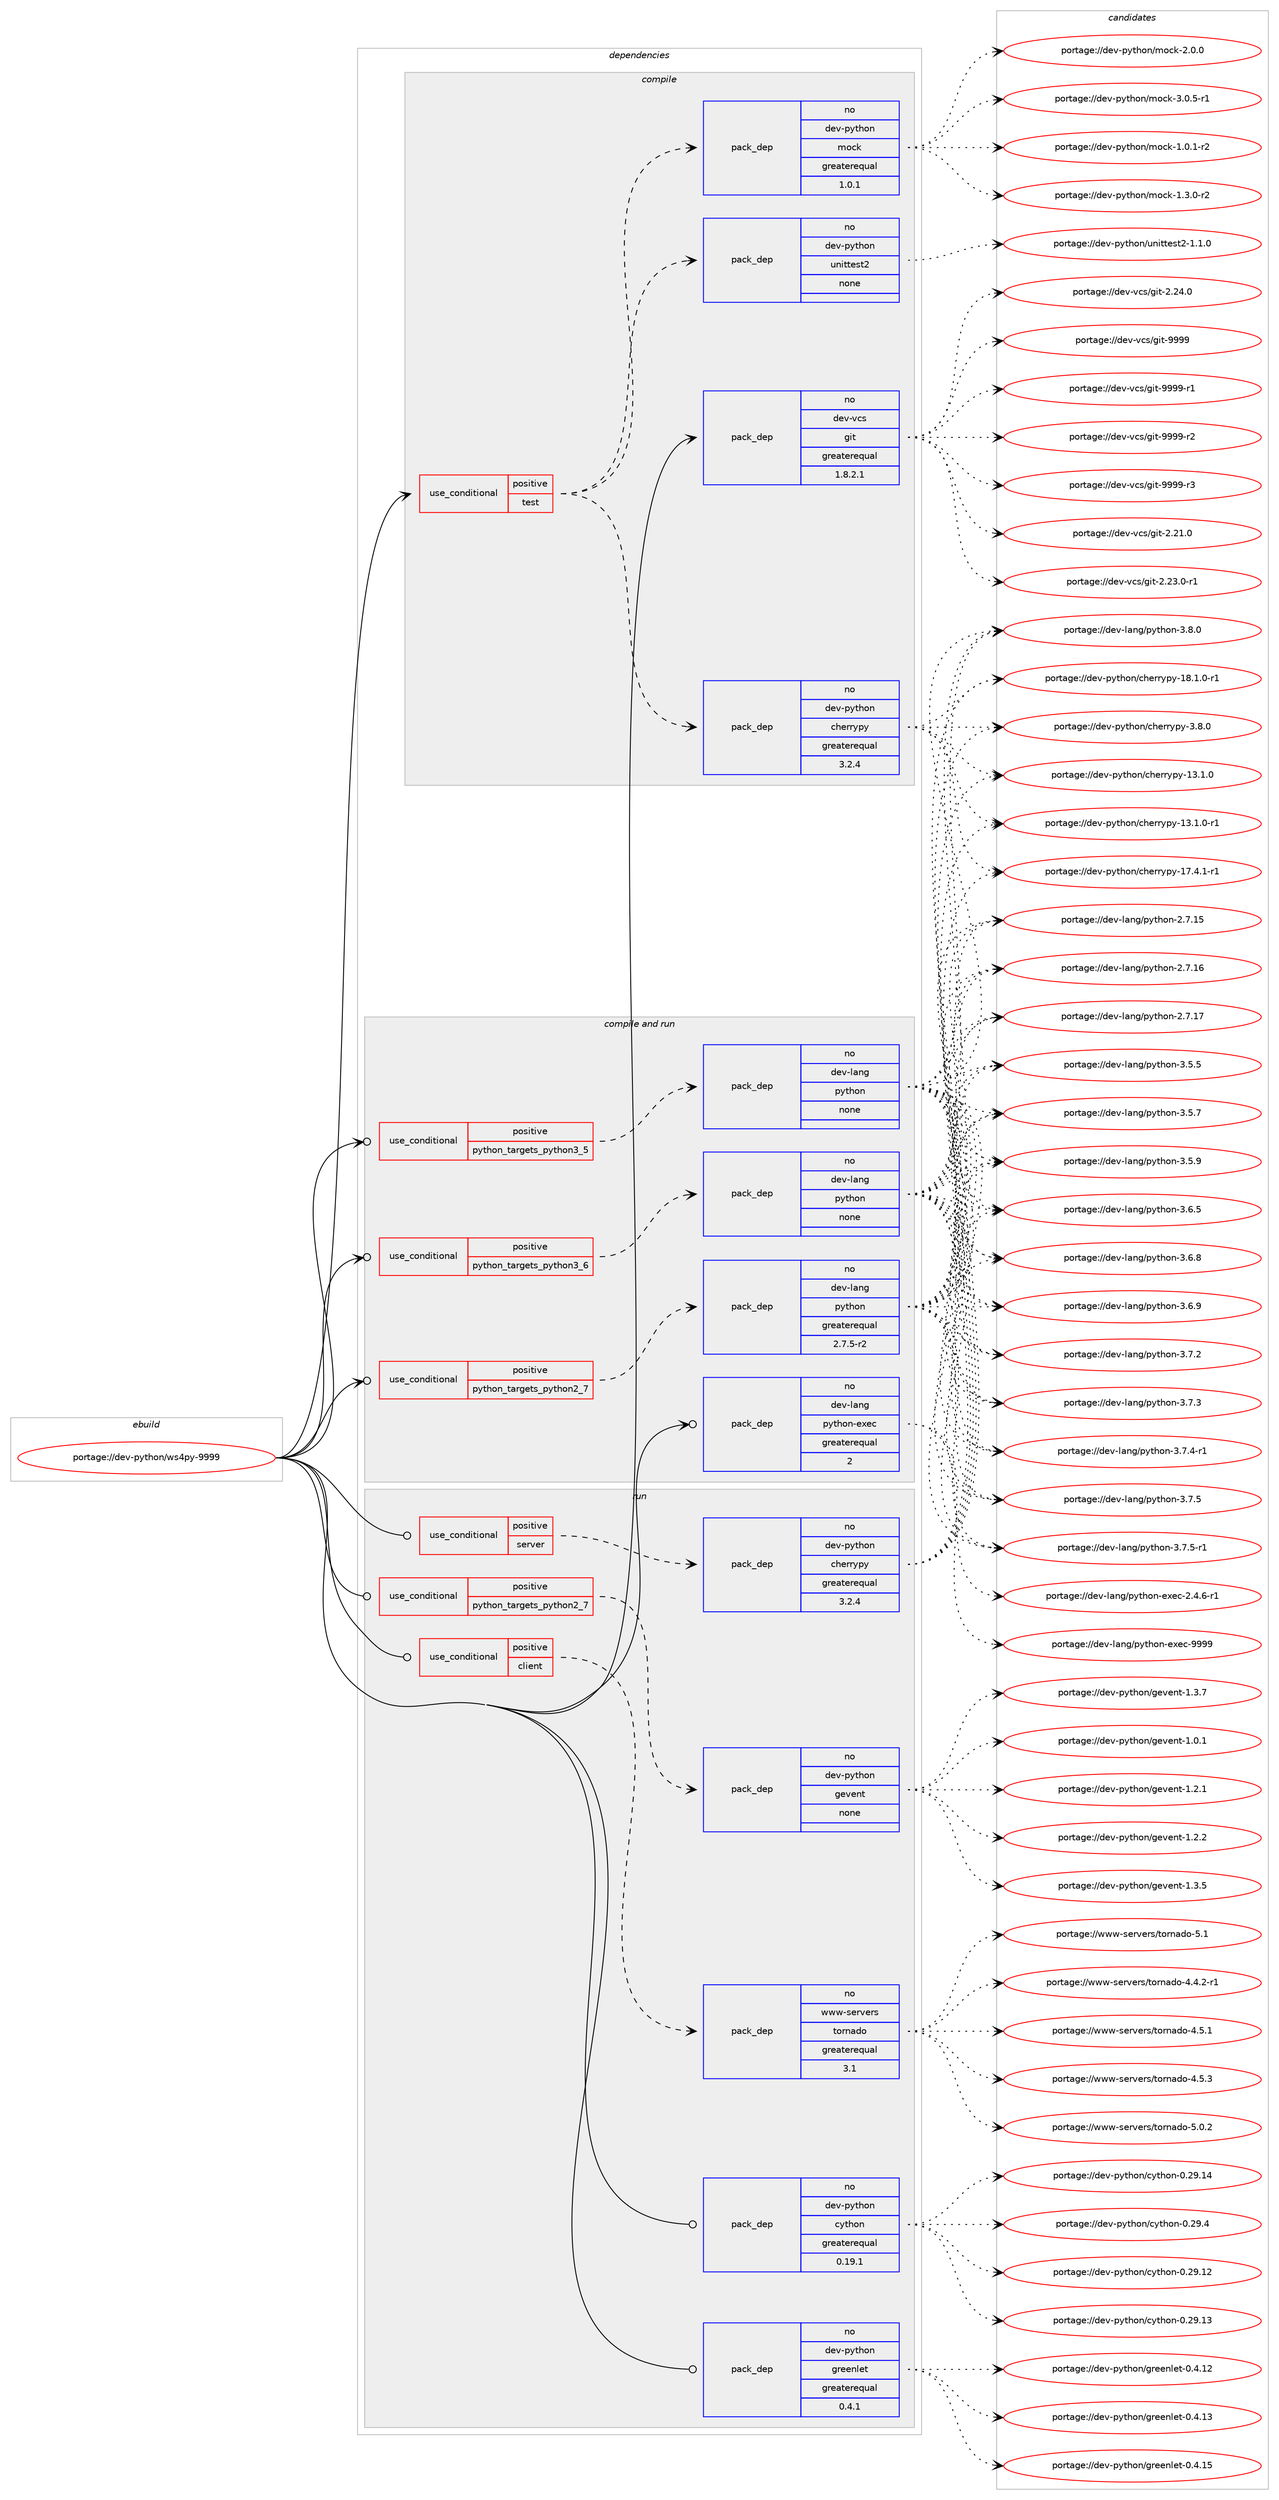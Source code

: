digraph prolog {

# *************
# Graph options
# *************

newrank=true;
concentrate=true;
compound=true;
graph [rankdir=LR,fontname=Helvetica,fontsize=10,ranksep=1.5];#, ranksep=2.5, nodesep=0.2];
edge  [arrowhead=vee];
node  [fontname=Helvetica,fontsize=10];

# **********
# The ebuild
# **********

subgraph cluster_leftcol {
color=gray;
rank=same;
label=<<i>ebuild</i>>;
id [label="portage://dev-python/ws4py-9999", color=red, width=4, href="../dev-python/ws4py-9999.svg"];
}

# ****************
# The dependencies
# ****************

subgraph cluster_midcol {
color=gray;
label=<<i>dependencies</i>>;
subgraph cluster_compile {
fillcolor="#eeeeee";
style=filled;
label=<<i>compile</i>>;
subgraph cond40966 {
dependency179530 [label=<<TABLE BORDER="0" CELLBORDER="1" CELLSPACING="0" CELLPADDING="4"><TR><TD ROWSPAN="3" CELLPADDING="10">use_conditional</TD></TR><TR><TD>positive</TD></TR><TR><TD>test</TD></TR></TABLE>>, shape=none, color=red];
subgraph pack135143 {
dependency179531 [label=<<TABLE BORDER="0" CELLBORDER="1" CELLSPACING="0" CELLPADDING="4" WIDTH="220"><TR><TD ROWSPAN="6" CELLPADDING="30">pack_dep</TD></TR><TR><TD WIDTH="110">no</TD></TR><TR><TD>dev-python</TD></TR><TR><TD>cherrypy</TD></TR><TR><TD>greaterequal</TD></TR><TR><TD>3.2.4</TD></TR></TABLE>>, shape=none, color=blue];
}
dependency179530:e -> dependency179531:w [weight=20,style="dashed",arrowhead="vee"];
subgraph pack135144 {
dependency179532 [label=<<TABLE BORDER="0" CELLBORDER="1" CELLSPACING="0" CELLPADDING="4" WIDTH="220"><TR><TD ROWSPAN="6" CELLPADDING="30">pack_dep</TD></TR><TR><TD WIDTH="110">no</TD></TR><TR><TD>dev-python</TD></TR><TR><TD>unittest2</TD></TR><TR><TD>none</TD></TR><TR><TD></TD></TR></TABLE>>, shape=none, color=blue];
}
dependency179530:e -> dependency179532:w [weight=20,style="dashed",arrowhead="vee"];
subgraph pack135145 {
dependency179533 [label=<<TABLE BORDER="0" CELLBORDER="1" CELLSPACING="0" CELLPADDING="4" WIDTH="220"><TR><TD ROWSPAN="6" CELLPADDING="30">pack_dep</TD></TR><TR><TD WIDTH="110">no</TD></TR><TR><TD>dev-python</TD></TR><TR><TD>mock</TD></TR><TR><TD>greaterequal</TD></TR><TR><TD>1.0.1</TD></TR></TABLE>>, shape=none, color=blue];
}
dependency179530:e -> dependency179533:w [weight=20,style="dashed",arrowhead="vee"];
}
id:e -> dependency179530:w [weight=20,style="solid",arrowhead="vee"];
subgraph pack135146 {
dependency179534 [label=<<TABLE BORDER="0" CELLBORDER="1" CELLSPACING="0" CELLPADDING="4" WIDTH="220"><TR><TD ROWSPAN="6" CELLPADDING="30">pack_dep</TD></TR><TR><TD WIDTH="110">no</TD></TR><TR><TD>dev-vcs</TD></TR><TR><TD>git</TD></TR><TR><TD>greaterequal</TD></TR><TR><TD>1.8.2.1</TD></TR></TABLE>>, shape=none, color=blue];
}
id:e -> dependency179534:w [weight=20,style="solid",arrowhead="vee"];
}
subgraph cluster_compileandrun {
fillcolor="#eeeeee";
style=filled;
label=<<i>compile and run</i>>;
subgraph cond40967 {
dependency179535 [label=<<TABLE BORDER="0" CELLBORDER="1" CELLSPACING="0" CELLPADDING="4"><TR><TD ROWSPAN="3" CELLPADDING="10">use_conditional</TD></TR><TR><TD>positive</TD></TR><TR><TD>python_targets_python2_7</TD></TR></TABLE>>, shape=none, color=red];
subgraph pack135147 {
dependency179536 [label=<<TABLE BORDER="0" CELLBORDER="1" CELLSPACING="0" CELLPADDING="4" WIDTH="220"><TR><TD ROWSPAN="6" CELLPADDING="30">pack_dep</TD></TR><TR><TD WIDTH="110">no</TD></TR><TR><TD>dev-lang</TD></TR><TR><TD>python</TD></TR><TR><TD>greaterequal</TD></TR><TR><TD>2.7.5-r2</TD></TR></TABLE>>, shape=none, color=blue];
}
dependency179535:e -> dependency179536:w [weight=20,style="dashed",arrowhead="vee"];
}
id:e -> dependency179535:w [weight=20,style="solid",arrowhead="odotvee"];
subgraph cond40968 {
dependency179537 [label=<<TABLE BORDER="0" CELLBORDER="1" CELLSPACING="0" CELLPADDING="4"><TR><TD ROWSPAN="3" CELLPADDING="10">use_conditional</TD></TR><TR><TD>positive</TD></TR><TR><TD>python_targets_python3_5</TD></TR></TABLE>>, shape=none, color=red];
subgraph pack135148 {
dependency179538 [label=<<TABLE BORDER="0" CELLBORDER="1" CELLSPACING="0" CELLPADDING="4" WIDTH="220"><TR><TD ROWSPAN="6" CELLPADDING="30">pack_dep</TD></TR><TR><TD WIDTH="110">no</TD></TR><TR><TD>dev-lang</TD></TR><TR><TD>python</TD></TR><TR><TD>none</TD></TR><TR><TD></TD></TR></TABLE>>, shape=none, color=blue];
}
dependency179537:e -> dependency179538:w [weight=20,style="dashed",arrowhead="vee"];
}
id:e -> dependency179537:w [weight=20,style="solid",arrowhead="odotvee"];
subgraph cond40969 {
dependency179539 [label=<<TABLE BORDER="0" CELLBORDER="1" CELLSPACING="0" CELLPADDING="4"><TR><TD ROWSPAN="3" CELLPADDING="10">use_conditional</TD></TR><TR><TD>positive</TD></TR><TR><TD>python_targets_python3_6</TD></TR></TABLE>>, shape=none, color=red];
subgraph pack135149 {
dependency179540 [label=<<TABLE BORDER="0" CELLBORDER="1" CELLSPACING="0" CELLPADDING="4" WIDTH="220"><TR><TD ROWSPAN="6" CELLPADDING="30">pack_dep</TD></TR><TR><TD WIDTH="110">no</TD></TR><TR><TD>dev-lang</TD></TR><TR><TD>python</TD></TR><TR><TD>none</TD></TR><TR><TD></TD></TR></TABLE>>, shape=none, color=blue];
}
dependency179539:e -> dependency179540:w [weight=20,style="dashed",arrowhead="vee"];
}
id:e -> dependency179539:w [weight=20,style="solid",arrowhead="odotvee"];
subgraph pack135150 {
dependency179541 [label=<<TABLE BORDER="0" CELLBORDER="1" CELLSPACING="0" CELLPADDING="4" WIDTH="220"><TR><TD ROWSPAN="6" CELLPADDING="30">pack_dep</TD></TR><TR><TD WIDTH="110">no</TD></TR><TR><TD>dev-lang</TD></TR><TR><TD>python-exec</TD></TR><TR><TD>greaterequal</TD></TR><TR><TD>2</TD></TR></TABLE>>, shape=none, color=blue];
}
id:e -> dependency179541:w [weight=20,style="solid",arrowhead="odotvee"];
}
subgraph cluster_run {
fillcolor="#eeeeee";
style=filled;
label=<<i>run</i>>;
subgraph cond40970 {
dependency179542 [label=<<TABLE BORDER="0" CELLBORDER="1" CELLSPACING="0" CELLPADDING="4"><TR><TD ROWSPAN="3" CELLPADDING="10">use_conditional</TD></TR><TR><TD>positive</TD></TR><TR><TD>client</TD></TR></TABLE>>, shape=none, color=red];
subgraph pack135151 {
dependency179543 [label=<<TABLE BORDER="0" CELLBORDER="1" CELLSPACING="0" CELLPADDING="4" WIDTH="220"><TR><TD ROWSPAN="6" CELLPADDING="30">pack_dep</TD></TR><TR><TD WIDTH="110">no</TD></TR><TR><TD>www-servers</TD></TR><TR><TD>tornado</TD></TR><TR><TD>greaterequal</TD></TR><TR><TD>3.1</TD></TR></TABLE>>, shape=none, color=blue];
}
dependency179542:e -> dependency179543:w [weight=20,style="dashed",arrowhead="vee"];
}
id:e -> dependency179542:w [weight=20,style="solid",arrowhead="odot"];
subgraph cond40971 {
dependency179544 [label=<<TABLE BORDER="0" CELLBORDER="1" CELLSPACING="0" CELLPADDING="4"><TR><TD ROWSPAN="3" CELLPADDING="10">use_conditional</TD></TR><TR><TD>positive</TD></TR><TR><TD>python_targets_python2_7</TD></TR></TABLE>>, shape=none, color=red];
subgraph pack135152 {
dependency179545 [label=<<TABLE BORDER="0" CELLBORDER="1" CELLSPACING="0" CELLPADDING="4" WIDTH="220"><TR><TD ROWSPAN="6" CELLPADDING="30">pack_dep</TD></TR><TR><TD WIDTH="110">no</TD></TR><TR><TD>dev-python</TD></TR><TR><TD>gevent</TD></TR><TR><TD>none</TD></TR><TR><TD></TD></TR></TABLE>>, shape=none, color=blue];
}
dependency179544:e -> dependency179545:w [weight=20,style="dashed",arrowhead="vee"];
}
id:e -> dependency179544:w [weight=20,style="solid",arrowhead="odot"];
subgraph cond40972 {
dependency179546 [label=<<TABLE BORDER="0" CELLBORDER="1" CELLSPACING="0" CELLPADDING="4"><TR><TD ROWSPAN="3" CELLPADDING="10">use_conditional</TD></TR><TR><TD>positive</TD></TR><TR><TD>server</TD></TR></TABLE>>, shape=none, color=red];
subgraph pack135153 {
dependency179547 [label=<<TABLE BORDER="0" CELLBORDER="1" CELLSPACING="0" CELLPADDING="4" WIDTH="220"><TR><TD ROWSPAN="6" CELLPADDING="30">pack_dep</TD></TR><TR><TD WIDTH="110">no</TD></TR><TR><TD>dev-python</TD></TR><TR><TD>cherrypy</TD></TR><TR><TD>greaterequal</TD></TR><TR><TD>3.2.4</TD></TR></TABLE>>, shape=none, color=blue];
}
dependency179546:e -> dependency179547:w [weight=20,style="dashed",arrowhead="vee"];
}
id:e -> dependency179546:w [weight=20,style="solid",arrowhead="odot"];
subgraph pack135154 {
dependency179548 [label=<<TABLE BORDER="0" CELLBORDER="1" CELLSPACING="0" CELLPADDING="4" WIDTH="220"><TR><TD ROWSPAN="6" CELLPADDING="30">pack_dep</TD></TR><TR><TD WIDTH="110">no</TD></TR><TR><TD>dev-python</TD></TR><TR><TD>cython</TD></TR><TR><TD>greaterequal</TD></TR><TR><TD>0.19.1</TD></TR></TABLE>>, shape=none, color=blue];
}
id:e -> dependency179548:w [weight=20,style="solid",arrowhead="odot"];
subgraph pack135155 {
dependency179549 [label=<<TABLE BORDER="0" CELLBORDER="1" CELLSPACING="0" CELLPADDING="4" WIDTH="220"><TR><TD ROWSPAN="6" CELLPADDING="30">pack_dep</TD></TR><TR><TD WIDTH="110">no</TD></TR><TR><TD>dev-python</TD></TR><TR><TD>greenlet</TD></TR><TR><TD>greaterequal</TD></TR><TR><TD>0.4.1</TD></TR></TABLE>>, shape=none, color=blue];
}
id:e -> dependency179549:w [weight=20,style="solid",arrowhead="odot"];
}
}

# **************
# The candidates
# **************

subgraph cluster_choices {
rank=same;
color=gray;
label=<<i>candidates</i>>;

subgraph choice135143 {
color=black;
nodesep=1;
choiceportage10010111845112121116104111110479910410111411412111212145495146494648 [label="portage://dev-python/cherrypy-13.1.0", color=red, width=4,href="../dev-python/cherrypy-13.1.0.svg"];
choiceportage100101118451121211161041111104799104101114114121112121454951464946484511449 [label="portage://dev-python/cherrypy-13.1.0-r1", color=red, width=4,href="../dev-python/cherrypy-13.1.0-r1.svg"];
choiceportage100101118451121211161041111104799104101114114121112121454955465246494511449 [label="portage://dev-python/cherrypy-17.4.1-r1", color=red, width=4,href="../dev-python/cherrypy-17.4.1-r1.svg"];
choiceportage100101118451121211161041111104799104101114114121112121454956464946484511449 [label="portage://dev-python/cherrypy-18.1.0-r1", color=red, width=4,href="../dev-python/cherrypy-18.1.0-r1.svg"];
choiceportage100101118451121211161041111104799104101114114121112121455146564648 [label="portage://dev-python/cherrypy-3.8.0", color=red, width=4,href="../dev-python/cherrypy-3.8.0.svg"];
dependency179531:e -> choiceportage10010111845112121116104111110479910410111411412111212145495146494648:w [style=dotted,weight="100"];
dependency179531:e -> choiceportage100101118451121211161041111104799104101114114121112121454951464946484511449:w [style=dotted,weight="100"];
dependency179531:e -> choiceportage100101118451121211161041111104799104101114114121112121454955465246494511449:w [style=dotted,weight="100"];
dependency179531:e -> choiceportage100101118451121211161041111104799104101114114121112121454956464946484511449:w [style=dotted,weight="100"];
dependency179531:e -> choiceportage100101118451121211161041111104799104101114114121112121455146564648:w [style=dotted,weight="100"];
}
subgraph choice135144 {
color=black;
nodesep=1;
choiceportage100101118451121211161041111104711711010511611610111511650454946494648 [label="portage://dev-python/unittest2-1.1.0", color=red, width=4,href="../dev-python/unittest2-1.1.0.svg"];
dependency179532:e -> choiceportage100101118451121211161041111104711711010511611610111511650454946494648:w [style=dotted,weight="100"];
}
subgraph choice135145 {
color=black;
nodesep=1;
choiceportage1001011184511212111610411111047109111991074549464846494511450 [label="portage://dev-python/mock-1.0.1-r2", color=red, width=4,href="../dev-python/mock-1.0.1-r2.svg"];
choiceportage1001011184511212111610411111047109111991074549465146484511450 [label="portage://dev-python/mock-1.3.0-r2", color=red, width=4,href="../dev-python/mock-1.3.0-r2.svg"];
choiceportage100101118451121211161041111104710911199107455046484648 [label="portage://dev-python/mock-2.0.0", color=red, width=4,href="../dev-python/mock-2.0.0.svg"];
choiceportage1001011184511212111610411111047109111991074551464846534511449 [label="portage://dev-python/mock-3.0.5-r1", color=red, width=4,href="../dev-python/mock-3.0.5-r1.svg"];
dependency179533:e -> choiceportage1001011184511212111610411111047109111991074549464846494511450:w [style=dotted,weight="100"];
dependency179533:e -> choiceportage1001011184511212111610411111047109111991074549465146484511450:w [style=dotted,weight="100"];
dependency179533:e -> choiceportage100101118451121211161041111104710911199107455046484648:w [style=dotted,weight="100"];
dependency179533:e -> choiceportage1001011184511212111610411111047109111991074551464846534511449:w [style=dotted,weight="100"];
}
subgraph choice135146 {
color=black;
nodesep=1;
choiceportage10010111845118991154710310511645504650494648 [label="portage://dev-vcs/git-2.21.0", color=red, width=4,href="../dev-vcs/git-2.21.0.svg"];
choiceportage100101118451189911547103105116455046505146484511449 [label="portage://dev-vcs/git-2.23.0-r1", color=red, width=4,href="../dev-vcs/git-2.23.0-r1.svg"];
choiceportage10010111845118991154710310511645504650524648 [label="portage://dev-vcs/git-2.24.0", color=red, width=4,href="../dev-vcs/git-2.24.0.svg"];
choiceportage1001011184511899115471031051164557575757 [label="portage://dev-vcs/git-9999", color=red, width=4,href="../dev-vcs/git-9999.svg"];
choiceportage10010111845118991154710310511645575757574511449 [label="portage://dev-vcs/git-9999-r1", color=red, width=4,href="../dev-vcs/git-9999-r1.svg"];
choiceportage10010111845118991154710310511645575757574511450 [label="portage://dev-vcs/git-9999-r2", color=red, width=4,href="../dev-vcs/git-9999-r2.svg"];
choiceportage10010111845118991154710310511645575757574511451 [label="portage://dev-vcs/git-9999-r3", color=red, width=4,href="../dev-vcs/git-9999-r3.svg"];
dependency179534:e -> choiceportage10010111845118991154710310511645504650494648:w [style=dotted,weight="100"];
dependency179534:e -> choiceportage100101118451189911547103105116455046505146484511449:w [style=dotted,weight="100"];
dependency179534:e -> choiceportage10010111845118991154710310511645504650524648:w [style=dotted,weight="100"];
dependency179534:e -> choiceportage1001011184511899115471031051164557575757:w [style=dotted,weight="100"];
dependency179534:e -> choiceportage10010111845118991154710310511645575757574511449:w [style=dotted,weight="100"];
dependency179534:e -> choiceportage10010111845118991154710310511645575757574511450:w [style=dotted,weight="100"];
dependency179534:e -> choiceportage10010111845118991154710310511645575757574511451:w [style=dotted,weight="100"];
}
subgraph choice135147 {
color=black;
nodesep=1;
choiceportage10010111845108971101034711212111610411111045504655464953 [label="portage://dev-lang/python-2.7.15", color=red, width=4,href="../dev-lang/python-2.7.15.svg"];
choiceportage10010111845108971101034711212111610411111045504655464954 [label="portage://dev-lang/python-2.7.16", color=red, width=4,href="../dev-lang/python-2.7.16.svg"];
choiceportage10010111845108971101034711212111610411111045504655464955 [label="portage://dev-lang/python-2.7.17", color=red, width=4,href="../dev-lang/python-2.7.17.svg"];
choiceportage100101118451089711010347112121116104111110455146534653 [label="portage://dev-lang/python-3.5.5", color=red, width=4,href="../dev-lang/python-3.5.5.svg"];
choiceportage100101118451089711010347112121116104111110455146534655 [label="portage://dev-lang/python-3.5.7", color=red, width=4,href="../dev-lang/python-3.5.7.svg"];
choiceportage100101118451089711010347112121116104111110455146534657 [label="portage://dev-lang/python-3.5.9", color=red, width=4,href="../dev-lang/python-3.5.9.svg"];
choiceportage100101118451089711010347112121116104111110455146544653 [label="portage://dev-lang/python-3.6.5", color=red, width=4,href="../dev-lang/python-3.6.5.svg"];
choiceportage100101118451089711010347112121116104111110455146544656 [label="portage://dev-lang/python-3.6.8", color=red, width=4,href="../dev-lang/python-3.6.8.svg"];
choiceportage100101118451089711010347112121116104111110455146544657 [label="portage://dev-lang/python-3.6.9", color=red, width=4,href="../dev-lang/python-3.6.9.svg"];
choiceportage100101118451089711010347112121116104111110455146554650 [label="portage://dev-lang/python-3.7.2", color=red, width=4,href="../dev-lang/python-3.7.2.svg"];
choiceportage100101118451089711010347112121116104111110455146554651 [label="portage://dev-lang/python-3.7.3", color=red, width=4,href="../dev-lang/python-3.7.3.svg"];
choiceportage1001011184510897110103471121211161041111104551465546524511449 [label="portage://dev-lang/python-3.7.4-r1", color=red, width=4,href="../dev-lang/python-3.7.4-r1.svg"];
choiceportage100101118451089711010347112121116104111110455146554653 [label="portage://dev-lang/python-3.7.5", color=red, width=4,href="../dev-lang/python-3.7.5.svg"];
choiceportage1001011184510897110103471121211161041111104551465546534511449 [label="portage://dev-lang/python-3.7.5-r1", color=red, width=4,href="../dev-lang/python-3.7.5-r1.svg"];
choiceportage100101118451089711010347112121116104111110455146564648 [label="portage://dev-lang/python-3.8.0", color=red, width=4,href="../dev-lang/python-3.8.0.svg"];
dependency179536:e -> choiceportage10010111845108971101034711212111610411111045504655464953:w [style=dotted,weight="100"];
dependency179536:e -> choiceportage10010111845108971101034711212111610411111045504655464954:w [style=dotted,weight="100"];
dependency179536:e -> choiceportage10010111845108971101034711212111610411111045504655464955:w [style=dotted,weight="100"];
dependency179536:e -> choiceportage100101118451089711010347112121116104111110455146534653:w [style=dotted,weight="100"];
dependency179536:e -> choiceportage100101118451089711010347112121116104111110455146534655:w [style=dotted,weight="100"];
dependency179536:e -> choiceportage100101118451089711010347112121116104111110455146534657:w [style=dotted,weight="100"];
dependency179536:e -> choiceportage100101118451089711010347112121116104111110455146544653:w [style=dotted,weight="100"];
dependency179536:e -> choiceportage100101118451089711010347112121116104111110455146544656:w [style=dotted,weight="100"];
dependency179536:e -> choiceportage100101118451089711010347112121116104111110455146544657:w [style=dotted,weight="100"];
dependency179536:e -> choiceportage100101118451089711010347112121116104111110455146554650:w [style=dotted,weight="100"];
dependency179536:e -> choiceportage100101118451089711010347112121116104111110455146554651:w [style=dotted,weight="100"];
dependency179536:e -> choiceportage1001011184510897110103471121211161041111104551465546524511449:w [style=dotted,weight="100"];
dependency179536:e -> choiceportage100101118451089711010347112121116104111110455146554653:w [style=dotted,weight="100"];
dependency179536:e -> choiceportage1001011184510897110103471121211161041111104551465546534511449:w [style=dotted,weight="100"];
dependency179536:e -> choiceportage100101118451089711010347112121116104111110455146564648:w [style=dotted,weight="100"];
}
subgraph choice135148 {
color=black;
nodesep=1;
choiceportage10010111845108971101034711212111610411111045504655464953 [label="portage://dev-lang/python-2.7.15", color=red, width=4,href="../dev-lang/python-2.7.15.svg"];
choiceportage10010111845108971101034711212111610411111045504655464954 [label="portage://dev-lang/python-2.7.16", color=red, width=4,href="../dev-lang/python-2.7.16.svg"];
choiceportage10010111845108971101034711212111610411111045504655464955 [label="portage://dev-lang/python-2.7.17", color=red, width=4,href="../dev-lang/python-2.7.17.svg"];
choiceportage100101118451089711010347112121116104111110455146534653 [label="portage://dev-lang/python-3.5.5", color=red, width=4,href="../dev-lang/python-3.5.5.svg"];
choiceportage100101118451089711010347112121116104111110455146534655 [label="portage://dev-lang/python-3.5.7", color=red, width=4,href="../dev-lang/python-3.5.7.svg"];
choiceportage100101118451089711010347112121116104111110455146534657 [label="portage://dev-lang/python-3.5.9", color=red, width=4,href="../dev-lang/python-3.5.9.svg"];
choiceportage100101118451089711010347112121116104111110455146544653 [label="portage://dev-lang/python-3.6.5", color=red, width=4,href="../dev-lang/python-3.6.5.svg"];
choiceportage100101118451089711010347112121116104111110455146544656 [label="portage://dev-lang/python-3.6.8", color=red, width=4,href="../dev-lang/python-3.6.8.svg"];
choiceportage100101118451089711010347112121116104111110455146544657 [label="portage://dev-lang/python-3.6.9", color=red, width=4,href="../dev-lang/python-3.6.9.svg"];
choiceportage100101118451089711010347112121116104111110455146554650 [label="portage://dev-lang/python-3.7.2", color=red, width=4,href="../dev-lang/python-3.7.2.svg"];
choiceportage100101118451089711010347112121116104111110455146554651 [label="portage://dev-lang/python-3.7.3", color=red, width=4,href="../dev-lang/python-3.7.3.svg"];
choiceportage1001011184510897110103471121211161041111104551465546524511449 [label="portage://dev-lang/python-3.7.4-r1", color=red, width=4,href="../dev-lang/python-3.7.4-r1.svg"];
choiceportage100101118451089711010347112121116104111110455146554653 [label="portage://dev-lang/python-3.7.5", color=red, width=4,href="../dev-lang/python-3.7.5.svg"];
choiceportage1001011184510897110103471121211161041111104551465546534511449 [label="portage://dev-lang/python-3.7.5-r1", color=red, width=4,href="../dev-lang/python-3.7.5-r1.svg"];
choiceportage100101118451089711010347112121116104111110455146564648 [label="portage://dev-lang/python-3.8.0", color=red, width=4,href="../dev-lang/python-3.8.0.svg"];
dependency179538:e -> choiceportage10010111845108971101034711212111610411111045504655464953:w [style=dotted,weight="100"];
dependency179538:e -> choiceportage10010111845108971101034711212111610411111045504655464954:w [style=dotted,weight="100"];
dependency179538:e -> choiceportage10010111845108971101034711212111610411111045504655464955:w [style=dotted,weight="100"];
dependency179538:e -> choiceportage100101118451089711010347112121116104111110455146534653:w [style=dotted,weight="100"];
dependency179538:e -> choiceportage100101118451089711010347112121116104111110455146534655:w [style=dotted,weight="100"];
dependency179538:e -> choiceportage100101118451089711010347112121116104111110455146534657:w [style=dotted,weight="100"];
dependency179538:e -> choiceportage100101118451089711010347112121116104111110455146544653:w [style=dotted,weight="100"];
dependency179538:e -> choiceportage100101118451089711010347112121116104111110455146544656:w [style=dotted,weight="100"];
dependency179538:e -> choiceportage100101118451089711010347112121116104111110455146544657:w [style=dotted,weight="100"];
dependency179538:e -> choiceportage100101118451089711010347112121116104111110455146554650:w [style=dotted,weight="100"];
dependency179538:e -> choiceportage100101118451089711010347112121116104111110455146554651:w [style=dotted,weight="100"];
dependency179538:e -> choiceportage1001011184510897110103471121211161041111104551465546524511449:w [style=dotted,weight="100"];
dependency179538:e -> choiceportage100101118451089711010347112121116104111110455146554653:w [style=dotted,weight="100"];
dependency179538:e -> choiceportage1001011184510897110103471121211161041111104551465546534511449:w [style=dotted,weight="100"];
dependency179538:e -> choiceportage100101118451089711010347112121116104111110455146564648:w [style=dotted,weight="100"];
}
subgraph choice135149 {
color=black;
nodesep=1;
choiceportage10010111845108971101034711212111610411111045504655464953 [label="portage://dev-lang/python-2.7.15", color=red, width=4,href="../dev-lang/python-2.7.15.svg"];
choiceportage10010111845108971101034711212111610411111045504655464954 [label="portage://dev-lang/python-2.7.16", color=red, width=4,href="../dev-lang/python-2.7.16.svg"];
choiceportage10010111845108971101034711212111610411111045504655464955 [label="portage://dev-lang/python-2.7.17", color=red, width=4,href="../dev-lang/python-2.7.17.svg"];
choiceportage100101118451089711010347112121116104111110455146534653 [label="portage://dev-lang/python-3.5.5", color=red, width=4,href="../dev-lang/python-3.5.5.svg"];
choiceportage100101118451089711010347112121116104111110455146534655 [label="portage://dev-lang/python-3.5.7", color=red, width=4,href="../dev-lang/python-3.5.7.svg"];
choiceportage100101118451089711010347112121116104111110455146534657 [label="portage://dev-lang/python-3.5.9", color=red, width=4,href="../dev-lang/python-3.5.9.svg"];
choiceportage100101118451089711010347112121116104111110455146544653 [label="portage://dev-lang/python-3.6.5", color=red, width=4,href="../dev-lang/python-3.6.5.svg"];
choiceportage100101118451089711010347112121116104111110455146544656 [label="portage://dev-lang/python-3.6.8", color=red, width=4,href="../dev-lang/python-3.6.8.svg"];
choiceportage100101118451089711010347112121116104111110455146544657 [label="portage://dev-lang/python-3.6.9", color=red, width=4,href="../dev-lang/python-3.6.9.svg"];
choiceportage100101118451089711010347112121116104111110455146554650 [label="portage://dev-lang/python-3.7.2", color=red, width=4,href="../dev-lang/python-3.7.2.svg"];
choiceportage100101118451089711010347112121116104111110455146554651 [label="portage://dev-lang/python-3.7.3", color=red, width=4,href="../dev-lang/python-3.7.3.svg"];
choiceportage1001011184510897110103471121211161041111104551465546524511449 [label="portage://dev-lang/python-3.7.4-r1", color=red, width=4,href="../dev-lang/python-3.7.4-r1.svg"];
choiceportage100101118451089711010347112121116104111110455146554653 [label="portage://dev-lang/python-3.7.5", color=red, width=4,href="../dev-lang/python-3.7.5.svg"];
choiceportage1001011184510897110103471121211161041111104551465546534511449 [label="portage://dev-lang/python-3.7.5-r1", color=red, width=4,href="../dev-lang/python-3.7.5-r1.svg"];
choiceportage100101118451089711010347112121116104111110455146564648 [label="portage://dev-lang/python-3.8.0", color=red, width=4,href="../dev-lang/python-3.8.0.svg"];
dependency179540:e -> choiceportage10010111845108971101034711212111610411111045504655464953:w [style=dotted,weight="100"];
dependency179540:e -> choiceportage10010111845108971101034711212111610411111045504655464954:w [style=dotted,weight="100"];
dependency179540:e -> choiceportage10010111845108971101034711212111610411111045504655464955:w [style=dotted,weight="100"];
dependency179540:e -> choiceportage100101118451089711010347112121116104111110455146534653:w [style=dotted,weight="100"];
dependency179540:e -> choiceportage100101118451089711010347112121116104111110455146534655:w [style=dotted,weight="100"];
dependency179540:e -> choiceportage100101118451089711010347112121116104111110455146534657:w [style=dotted,weight="100"];
dependency179540:e -> choiceportage100101118451089711010347112121116104111110455146544653:w [style=dotted,weight="100"];
dependency179540:e -> choiceportage100101118451089711010347112121116104111110455146544656:w [style=dotted,weight="100"];
dependency179540:e -> choiceportage100101118451089711010347112121116104111110455146544657:w [style=dotted,weight="100"];
dependency179540:e -> choiceportage100101118451089711010347112121116104111110455146554650:w [style=dotted,weight="100"];
dependency179540:e -> choiceportage100101118451089711010347112121116104111110455146554651:w [style=dotted,weight="100"];
dependency179540:e -> choiceportage1001011184510897110103471121211161041111104551465546524511449:w [style=dotted,weight="100"];
dependency179540:e -> choiceportage100101118451089711010347112121116104111110455146554653:w [style=dotted,weight="100"];
dependency179540:e -> choiceportage1001011184510897110103471121211161041111104551465546534511449:w [style=dotted,weight="100"];
dependency179540:e -> choiceportage100101118451089711010347112121116104111110455146564648:w [style=dotted,weight="100"];
}
subgraph choice135150 {
color=black;
nodesep=1;
choiceportage10010111845108971101034711212111610411111045101120101994550465246544511449 [label="portage://dev-lang/python-exec-2.4.6-r1", color=red, width=4,href="../dev-lang/python-exec-2.4.6-r1.svg"];
choiceportage10010111845108971101034711212111610411111045101120101994557575757 [label="portage://dev-lang/python-exec-9999", color=red, width=4,href="../dev-lang/python-exec-9999.svg"];
dependency179541:e -> choiceportage10010111845108971101034711212111610411111045101120101994550465246544511449:w [style=dotted,weight="100"];
dependency179541:e -> choiceportage10010111845108971101034711212111610411111045101120101994557575757:w [style=dotted,weight="100"];
}
subgraph choice135151 {
color=black;
nodesep=1;
choiceportage1191191194511510111411810111411547116111114110971001114552465246504511449 [label="portage://www-servers/tornado-4.4.2-r1", color=red, width=4,href="../www-servers/tornado-4.4.2-r1.svg"];
choiceportage119119119451151011141181011141154711611111411097100111455246534649 [label="portage://www-servers/tornado-4.5.1", color=red, width=4,href="../www-servers/tornado-4.5.1.svg"];
choiceportage119119119451151011141181011141154711611111411097100111455246534651 [label="portage://www-servers/tornado-4.5.3", color=red, width=4,href="../www-servers/tornado-4.5.3.svg"];
choiceportage119119119451151011141181011141154711611111411097100111455346484650 [label="portage://www-servers/tornado-5.0.2", color=red, width=4,href="../www-servers/tornado-5.0.2.svg"];
choiceportage11911911945115101114118101114115471161111141109710011145534649 [label="portage://www-servers/tornado-5.1", color=red, width=4,href="../www-servers/tornado-5.1.svg"];
dependency179543:e -> choiceportage1191191194511510111411810111411547116111114110971001114552465246504511449:w [style=dotted,weight="100"];
dependency179543:e -> choiceportage119119119451151011141181011141154711611111411097100111455246534649:w [style=dotted,weight="100"];
dependency179543:e -> choiceportage119119119451151011141181011141154711611111411097100111455246534651:w [style=dotted,weight="100"];
dependency179543:e -> choiceportage119119119451151011141181011141154711611111411097100111455346484650:w [style=dotted,weight="100"];
dependency179543:e -> choiceportage11911911945115101114118101114115471161111141109710011145534649:w [style=dotted,weight="100"];
}
subgraph choice135152 {
color=black;
nodesep=1;
choiceportage1001011184511212111610411111047103101118101110116454946484649 [label="portage://dev-python/gevent-1.0.1", color=red, width=4,href="../dev-python/gevent-1.0.1.svg"];
choiceportage1001011184511212111610411111047103101118101110116454946504649 [label="portage://dev-python/gevent-1.2.1", color=red, width=4,href="../dev-python/gevent-1.2.1.svg"];
choiceportage1001011184511212111610411111047103101118101110116454946504650 [label="portage://dev-python/gevent-1.2.2", color=red, width=4,href="../dev-python/gevent-1.2.2.svg"];
choiceportage1001011184511212111610411111047103101118101110116454946514653 [label="portage://dev-python/gevent-1.3.5", color=red, width=4,href="../dev-python/gevent-1.3.5.svg"];
choiceportage1001011184511212111610411111047103101118101110116454946514655 [label="portage://dev-python/gevent-1.3.7", color=red, width=4,href="../dev-python/gevent-1.3.7.svg"];
dependency179545:e -> choiceportage1001011184511212111610411111047103101118101110116454946484649:w [style=dotted,weight="100"];
dependency179545:e -> choiceportage1001011184511212111610411111047103101118101110116454946504649:w [style=dotted,weight="100"];
dependency179545:e -> choiceportage1001011184511212111610411111047103101118101110116454946504650:w [style=dotted,weight="100"];
dependency179545:e -> choiceportage1001011184511212111610411111047103101118101110116454946514653:w [style=dotted,weight="100"];
dependency179545:e -> choiceportage1001011184511212111610411111047103101118101110116454946514655:w [style=dotted,weight="100"];
}
subgraph choice135153 {
color=black;
nodesep=1;
choiceportage10010111845112121116104111110479910410111411412111212145495146494648 [label="portage://dev-python/cherrypy-13.1.0", color=red, width=4,href="../dev-python/cherrypy-13.1.0.svg"];
choiceportage100101118451121211161041111104799104101114114121112121454951464946484511449 [label="portage://dev-python/cherrypy-13.1.0-r1", color=red, width=4,href="../dev-python/cherrypy-13.1.0-r1.svg"];
choiceportage100101118451121211161041111104799104101114114121112121454955465246494511449 [label="portage://dev-python/cherrypy-17.4.1-r1", color=red, width=4,href="../dev-python/cherrypy-17.4.1-r1.svg"];
choiceportage100101118451121211161041111104799104101114114121112121454956464946484511449 [label="portage://dev-python/cherrypy-18.1.0-r1", color=red, width=4,href="../dev-python/cherrypy-18.1.0-r1.svg"];
choiceportage100101118451121211161041111104799104101114114121112121455146564648 [label="portage://dev-python/cherrypy-3.8.0", color=red, width=4,href="../dev-python/cherrypy-3.8.0.svg"];
dependency179547:e -> choiceportage10010111845112121116104111110479910410111411412111212145495146494648:w [style=dotted,weight="100"];
dependency179547:e -> choiceportage100101118451121211161041111104799104101114114121112121454951464946484511449:w [style=dotted,weight="100"];
dependency179547:e -> choiceportage100101118451121211161041111104799104101114114121112121454955465246494511449:w [style=dotted,weight="100"];
dependency179547:e -> choiceportage100101118451121211161041111104799104101114114121112121454956464946484511449:w [style=dotted,weight="100"];
dependency179547:e -> choiceportage100101118451121211161041111104799104101114114121112121455146564648:w [style=dotted,weight="100"];
}
subgraph choice135154 {
color=black;
nodesep=1;
choiceportage1001011184511212111610411111047991211161041111104548465057464950 [label="portage://dev-python/cython-0.29.12", color=red, width=4,href="../dev-python/cython-0.29.12.svg"];
choiceportage1001011184511212111610411111047991211161041111104548465057464951 [label="portage://dev-python/cython-0.29.13", color=red, width=4,href="../dev-python/cython-0.29.13.svg"];
choiceportage1001011184511212111610411111047991211161041111104548465057464952 [label="portage://dev-python/cython-0.29.14", color=red, width=4,href="../dev-python/cython-0.29.14.svg"];
choiceportage10010111845112121116104111110479912111610411111045484650574652 [label="portage://dev-python/cython-0.29.4", color=red, width=4,href="../dev-python/cython-0.29.4.svg"];
dependency179548:e -> choiceportage1001011184511212111610411111047991211161041111104548465057464950:w [style=dotted,weight="100"];
dependency179548:e -> choiceportage1001011184511212111610411111047991211161041111104548465057464951:w [style=dotted,weight="100"];
dependency179548:e -> choiceportage1001011184511212111610411111047991211161041111104548465057464952:w [style=dotted,weight="100"];
dependency179548:e -> choiceportage10010111845112121116104111110479912111610411111045484650574652:w [style=dotted,weight="100"];
}
subgraph choice135155 {
color=black;
nodesep=1;
choiceportage100101118451121211161041111104710311410110111010810111645484652464950 [label="portage://dev-python/greenlet-0.4.12", color=red, width=4,href="../dev-python/greenlet-0.4.12.svg"];
choiceportage100101118451121211161041111104710311410110111010810111645484652464951 [label="portage://dev-python/greenlet-0.4.13", color=red, width=4,href="../dev-python/greenlet-0.4.13.svg"];
choiceportage100101118451121211161041111104710311410110111010810111645484652464953 [label="portage://dev-python/greenlet-0.4.15", color=red, width=4,href="../dev-python/greenlet-0.4.15.svg"];
dependency179549:e -> choiceportage100101118451121211161041111104710311410110111010810111645484652464950:w [style=dotted,weight="100"];
dependency179549:e -> choiceportage100101118451121211161041111104710311410110111010810111645484652464951:w [style=dotted,weight="100"];
dependency179549:e -> choiceportage100101118451121211161041111104710311410110111010810111645484652464953:w [style=dotted,weight="100"];
}
}

}
